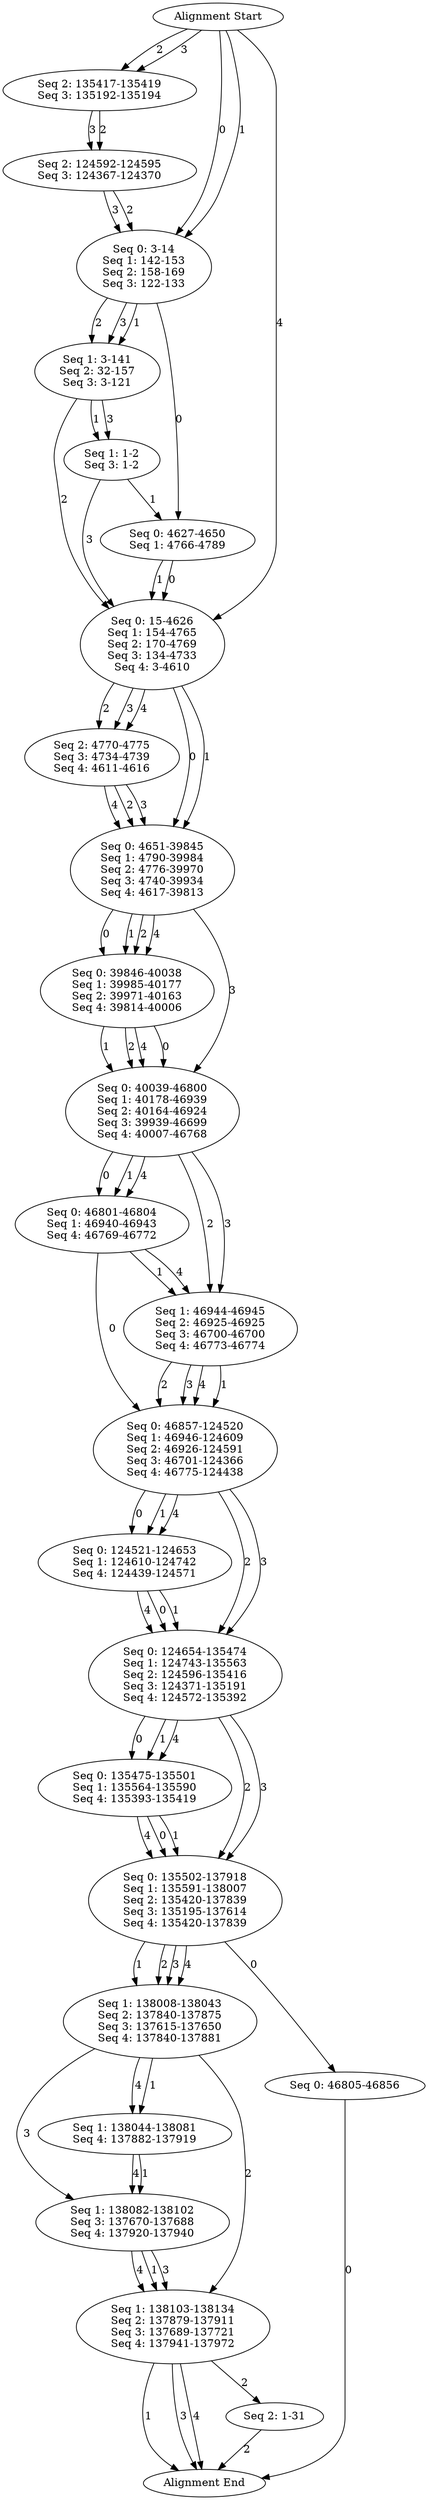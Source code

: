 // XMFA
digraph {
	start [label="Alignment Start"]
	gen_1 [label="Seq 2: 135417-135419
Seq 3: 135192-135194
"]
	gen_2 [label="Seq 2: 124592-124595
Seq 3: 124367-124370
"]
	gen_3 [label="Seq 0: 3-14
Seq 1: 142-153
Seq 2: 158-169
Seq 3: 122-133
"]
	gen_4 [label="Seq 1: 3-141
Seq 2: 32-157
Seq 3: 3-121
"]
	gen_5 [label="Seq 1: 1-2
Seq 3: 1-2
"]
	gen_6 [label="Seq 0: 4627-4650
Seq 1: 4766-4789
"]
	gen_7 [label="Seq 0: 15-4626
Seq 1: 154-4765
Seq 2: 170-4769
Seq 3: 134-4733
Seq 4: 3-4610
"]
	gen_8 [label="Seq 2: 4770-4775
Seq 3: 4734-4739
Seq 4: 4611-4616
"]
	gen_9 [label="Seq 0: 4651-39845
Seq 1: 4790-39984
Seq 2: 4776-39970
Seq 3: 4740-39934
Seq 4: 4617-39813
"]
	gen_10 [label="Seq 0: 39846-40038
Seq 1: 39985-40177
Seq 2: 39971-40163
Seq 4: 39814-40006
"]
	gen_11 [label="Seq 0: 40039-46800
Seq 1: 40178-46939
Seq 2: 40164-46924
Seq 3: 39939-46699
Seq 4: 40007-46768
"]
	gen_12 [label="Seq 0: 46801-46804
Seq 1: 46940-46943
Seq 4: 46769-46772
"]
	gen_13 [label="Seq 1: 46944-46945
Seq 2: 46925-46925
Seq 3: 46700-46700
Seq 4: 46773-46774
"]
	gen_14 [label="Seq 0: 46857-124520
Seq 1: 46946-124609
Seq 2: 46926-124591
Seq 3: 46701-124366
Seq 4: 46775-124438
"]
	gen_15 [label="Seq 0: 124521-124653
Seq 1: 124610-124742
Seq 4: 124439-124571
"]
	gen_16 [label="Seq 0: 124654-135474
Seq 1: 124743-135563
Seq 2: 124596-135416
Seq 3: 124371-135191
Seq 4: 124572-135392
"]
	gen_17 [label="Seq 0: 135475-135501
Seq 1: 135564-135590
Seq 4: 135393-135419
"]
	gen_18 [label="Seq 0: 135502-137918
Seq 1: 135591-138007
Seq 2: 135420-137839
Seq 3: 135195-137614
Seq 4: 135420-137839
"]
	gen_19 [label="Seq 1: 138008-138043
Seq 2: 137840-137875
Seq 3: 137615-137650
Seq 4: 137840-137881
"]
	gen_20 [label="Seq 1: 138044-138081
Seq 4: 137882-137919
"]
	gen_21 [label="Seq 1: 138082-138102
Seq 3: 137670-137688
Seq 4: 137920-137940
"]
	gen_22 [label="Seq 1: 138103-138134
Seq 2: 137879-137911
Seq 3: 137689-137721
Seq 4: 137941-137972
"]
	gen_23 [label="Seq 0: 46805-46856
"]
	gen_24 [label="Seq 2: 1-31
"]
	end [label="Alignment End"]
		start -> gen_1 [label=2]
		start -> gen_1 [label=3]
		gen_1 -> gen_2 [label=2]
		gen_1 -> gen_2 [label=3]
		start -> gen_3 [label=0]
		start -> gen_3 [label=1]
		gen_2 -> gen_3 [label=2]
		gen_2 -> gen_3 [label=3]
		gen_3 -> gen_4 [label=1]
		gen_3 -> gen_4 [label=2]
		gen_3 -> gen_4 [label=3]
		gen_4 -> gen_5 [label=1]
		gen_4 -> gen_5 [label=3]
		gen_3 -> gen_6 [label=0]
		gen_5 -> gen_6 [label=1]
		gen_6 -> gen_7 [label=0]
		gen_6 -> gen_7 [label=1]
		gen_4 -> gen_7 [label=2]
		gen_5 -> gen_7 [label=3]
		start -> gen_7 [label=4]
		gen_7 -> gen_8 [label=2]
		gen_7 -> gen_8 [label=3]
		gen_7 -> gen_8 [label=4]
		gen_7 -> gen_9 [label=0]
		gen_7 -> gen_9 [label=1]
		gen_8 -> gen_9 [label=2]
		gen_8 -> gen_9 [label=3]
		gen_8 -> gen_9 [label=4]
		gen_9 -> gen_10 [label=0]
		gen_9 -> gen_10 [label=1]
		gen_9 -> gen_10 [label=2]
		gen_9 -> gen_10 [label=4]
		gen_10 -> gen_11 [label=0]
		gen_10 -> gen_11 [label=1]
		gen_10 -> gen_11 [label=2]
		gen_9 -> gen_11 [label=3]
		gen_10 -> gen_11 [label=4]
		gen_11 -> gen_12 [label=0]
		gen_11 -> gen_12 [label=1]
		gen_11 -> gen_12 [label=4]
		gen_12 -> gen_13 [label=1]
		gen_11 -> gen_13 [label=2]
		gen_11 -> gen_13 [label=3]
		gen_12 -> gen_13 [label=4]
		gen_12 -> gen_14 [label=0]
		gen_13 -> gen_14 [label=1]
		gen_13 -> gen_14 [label=2]
		gen_13 -> gen_14 [label=3]
		gen_13 -> gen_14 [label=4]
		gen_14 -> gen_15 [label=0]
		gen_14 -> gen_15 [label=1]
		gen_14 -> gen_15 [label=4]
		gen_15 -> gen_16 [label=0]
		gen_15 -> gen_16 [label=1]
		gen_14 -> gen_16 [label=2]
		gen_14 -> gen_16 [label=3]
		gen_15 -> gen_16 [label=4]
		gen_16 -> gen_17 [label=0]
		gen_16 -> gen_17 [label=1]
		gen_16 -> gen_17 [label=4]
		gen_17 -> gen_18 [label=0]
		gen_17 -> gen_18 [label=1]
		gen_16 -> gen_18 [label=2]
		gen_16 -> gen_18 [label=3]
		gen_17 -> gen_18 [label=4]
		gen_18 -> gen_19 [label=1]
		gen_18 -> gen_19 [label=2]
		gen_18 -> gen_19 [label=3]
		gen_18 -> gen_19 [label=4]
		gen_19 -> gen_20 [label=1]
		gen_19 -> gen_20 [label=4]
		gen_20 -> gen_21 [label=1]
		gen_19 -> gen_21 [label=3]
		gen_20 -> gen_21 [label=4]
		gen_21 -> gen_22 [label=1]
		gen_19 -> gen_22 [label=2]
		gen_21 -> gen_22 [label=3]
		gen_21 -> gen_22 [label=4]
		gen_18 -> gen_23 [label=0]
		gen_22 -> gen_24 [label=2]
		gen_23 -> end [label=0]
		gen_22 -> end [label=1]
		gen_24 -> end [label=2]
		gen_22 -> end [label=3]
		gen_22 -> end [label=4]
}